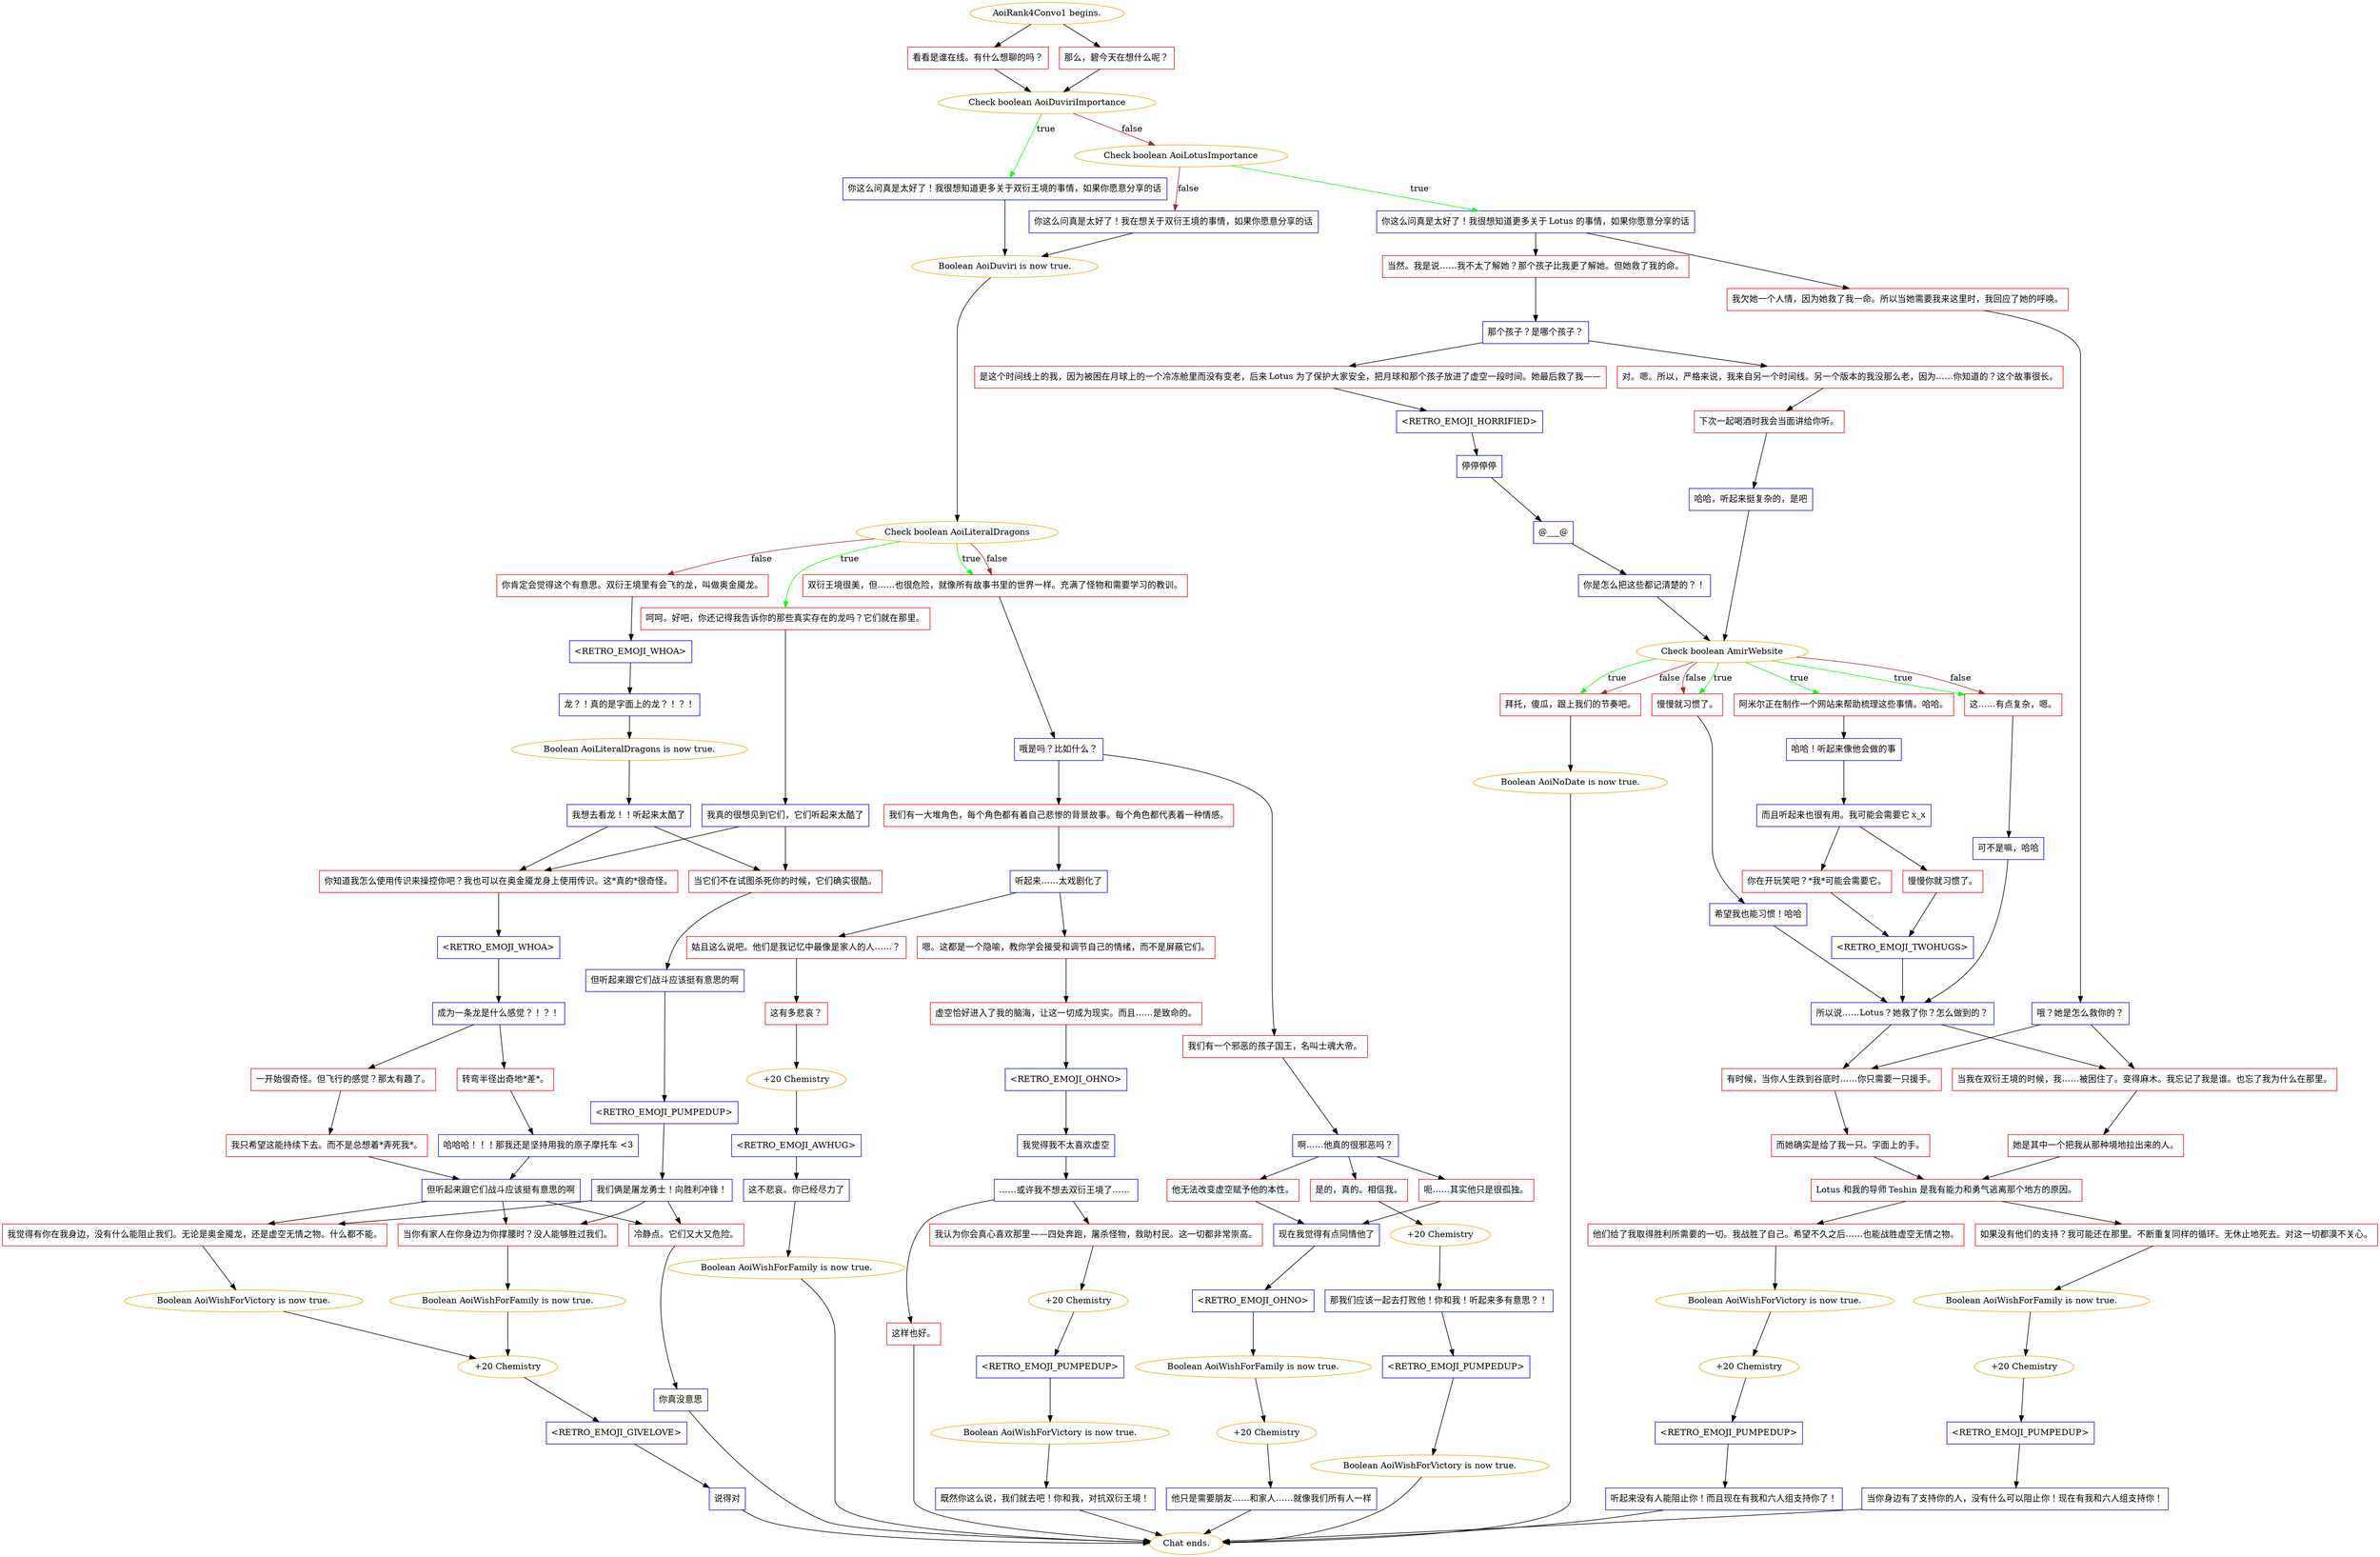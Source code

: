 digraph {
	"AoiRank4Convo1 begins." [color=orange];
		"AoiRank4Convo1 begins." -> j1845484586;
		"AoiRank4Convo1 begins." -> j3971160509;
	j1845484586 [label="看看是谁在线。有什么想聊的吗？",shape=box,color=red];
		j1845484586 -> j1809401539;
	j3971160509 [label="那么，碧今天在想什么呢？",shape=box,color=red];
		j3971160509 -> j1809401539;
	j1809401539 [label="Check boolean AoiDuviriImportance",color=orange];
		j1809401539 -> j2472399612 [label=true,color=green];
		j1809401539 -> j154481637 [label=false,color=brown];
	j2472399612 [label="你这么问真是太好了！我很想知道更多关于双衍王境的事情，如果你愿意分享的话",shape=box,color=blue];
		j2472399612 -> j2368671069;
	j154481637 [label="Check boolean AoiLotusImportance",color=orange];
		j154481637 -> j3313546141 [label=true,color=green];
		j154481637 -> j290865620 [label=false,color=brown];
	j2368671069 [label="Boolean AoiDuviri is now true.",color=orange];
		j2368671069 -> j3275037065;
	j3313546141 [label="你这么问真是太好了！我很想知道更多关于 Lotus 的事情，如果你愿意分享的话",shape=box,color=blue];
		j3313546141 -> j2883856505;
		j3313546141 -> j1745256877;
	j290865620 [label="你这么问真是太好了！我在想关于双衍王境的事情，如果你愿意分享的话",shape=box,color=blue];
		j290865620 -> j2368671069;
	j3275037065 [label="Check boolean AoiLiteralDragons",color=orange];
		j3275037065 -> j3445494194 [label=true,color=green];
		j3275037065 -> j845013319 [label=true,color=green];
		j3275037065 -> j658757717 [label=false,color=brown];
		j3275037065 -> j845013319 [label=false,color=brown];
	j2883856505 [label="当然。我是说……我不太了解她？那个孩子比我更了解她。但她救了我的命。",shape=box,color=red];
		j2883856505 -> j1315733699;
	j1745256877 [label="我欠她一个人情，因为她救了我一命。所以当她需要我来这里时，我回应了她的呼唤。",shape=box,color=red];
		j1745256877 -> j1596569852;
	j3445494194 [label="呵呵。好吧，你还记得我告诉你的那些真实存在的龙吗？它们就在那里。",shape=box,color=red];
		j3445494194 -> j1897471600;
	j845013319 [label="双衍王境很美，但……也很危险，就像所有故事书里的世界一样。充满了怪物和需要学习的教训。",shape=box,color=red];
		j845013319 -> j2053069572;
	j658757717 [label="你肯定会觉得这个有意思。双衍王境里有会飞的龙，叫做奥金魇龙。",shape=box,color=red];
		j658757717 -> j434494509;
	j1315733699 [label="那个孩子？是哪个孩子？",shape=box,color=blue];
		j1315733699 -> j217924400;
		j1315733699 -> j1621973861;
	j1596569852 [label="哦？她是怎么救你的？",shape=box,color=blue];
		j1596569852 -> j2060768073;
		j1596569852 -> j2202182303;
	j1897471600 [label="我真的很想见到它们，它们听起来太酷了",shape=box,color=blue];
		j1897471600 -> j4092144612;
		j1897471600 -> j677989006;
	j2053069572 [label="哦是吗？比如什么？",shape=box,color=blue];
		j2053069572 -> j3814123339;
		j2053069572 -> j1880599784;
	j434494509 [label="<RETRO_EMOJI_WHOA>",shape=box,color=blue];
		j434494509 -> j2352525173;
	j217924400 [label="是这个时间线上的我，因为被困在月球上的一个冷冻舱里而没有变老，后来 Lotus 为了保护大家安全，把月球和那个孩子放进了虚空一段时间。她最后救了我——",shape=box,color=red];
		j217924400 -> j3891598000;
	j1621973861 [label="对。嗯。所以，严格来说，我来自另一个时间线。另一个版本的我没那么老，因为……你知道的？这个故事很长。",shape=box,color=red];
		j1621973861 -> j598914611;
	j2060768073 [label="当我在双衍王境的时候，我……被困住了。变得麻木。我忘记了我是谁。也忘了我为什么在那里。",shape=box,color=red];
		j2060768073 -> j3170954462;
	j2202182303 [label="有时候，当你人生跌到谷底时……你只需要一只援手。",shape=box,color=red];
		j2202182303 -> j4245925155;
	j4092144612 [label="你知道我怎么使用传识来操控你吧？我也可以在奥金魇龙身上使用传识。这*真的*很奇怪。",shape=box,color=red];
		j4092144612 -> j3347595531;
	j677989006 [label="当它们不在试图杀死你的时候，它们确实很酷。",shape=box,color=red];
		j677989006 -> j4016918267;
	j3814123339 [label="我们有一个邪恶的孩子国王，名叫士魂大帝。",shape=box,color=red];
		j3814123339 -> j1973360416;
	j1880599784 [label="我们有一大堆角色，每个角色都有着自己悲惨的背景故事。每个角色都代表着一种情感。",shape=box,color=red];
		j1880599784 -> j38310950;
	j2352525173 [label="龙？！真的是字面上的龙？！？！",shape=box,color=blue];
		j2352525173 -> j3069269906;
	j3891598000 [label="<RETRO_EMOJI_HORRIFIED>",shape=box,color=blue];
		j3891598000 -> j1373341431;
	j598914611 [label="下次一起喝酒时我会当面讲给你听。",shape=box,color=red];
		j598914611 -> j3991710892;
	j3170954462 [label="她是其中一个把我从那种境地拉出来的人。",shape=box,color=red];
		j3170954462 -> j3964379175;
	j4245925155 [label="而她确实是给了我一只。字面上的手。",shape=box,color=red];
		j4245925155 -> j3964379175;
	j3347595531 [label="<RETRO_EMOJI_WHOA>",shape=box,color=blue];
		j3347595531 -> j2736776857;
	j4016918267 [label="但听起来跟它们战斗应该挺有意思的啊",shape=box,color=blue];
		j4016918267 -> j3964964033;
	j1973360416 [label="啊……他真的很邪恶吗？",shape=box,color=blue];
		j1973360416 -> j1471045281;
		j1973360416 -> j935179045;
		j1973360416 -> j978350074;
	j38310950 [label="听起来……太戏剧化了",shape=box,color=blue];
		j38310950 -> j3806042549;
		j38310950 -> j1566944443;
	j3069269906 [label="Boolean AoiLiteralDragons is now true.",color=orange];
		j3069269906 -> j608052430;
	j1373341431 [label="停停停停",shape=box,color=blue];
		j1373341431 -> j1844079032;
	j3991710892 [label="哈哈，听起来挺复杂的，是吧",shape=box,color=blue];
		j3991710892 -> j3403710368;
	j3964379175 [label="Lotus 和我的导师 Teshin 是我有能力和勇气逃离那个地方的原因。",shape=box,color=red];
		j3964379175 -> j3553854820;
		j3964379175 -> j958856218;
	j2736776857 [label="成为一条龙是什么感觉？！？！",shape=box,color=blue];
		j2736776857 -> j2655883801;
		j2736776857 -> j111122221;
	j3964964033 [label="<RETRO_EMOJI_PUMPEDUP>",shape=box,color=blue];
		j3964964033 -> j2275083046;
	j1471045281 [label="是的，真的。相信我。",shape=box,color=red];
		j1471045281 -> j1415752623;
	j935179045 [label="呃……其实他只是很孤独。",shape=box,color=red];
		j935179045 -> j2609150625;
	j978350074 [label="他无法改变虚空赋予他的本性。",shape=box,color=red];
		j978350074 -> j2609150625;
	j3806042549 [label="姑且这么说吧。他们是我记忆中最像是家人的人……？",shape=box,color=red];
		j3806042549 -> j620014659;
	j1566944443 [label="嗯。这都是一个隐喻，教你学会接受和调节自己的情绪，而不是屏蔽它们。",shape=box,color=red];
		j1566944443 -> j3820699823;
	j608052430 [label="我想去看龙！！听起来太酷了",shape=box,color=blue];
		j608052430 -> j4092144612;
		j608052430 -> j677989006;
	j1844079032 [label="@___@",shape=box,color=blue];
		j1844079032 -> j3772536316;
	j3403710368 [label="Check boolean AmirWebsite",color=orange];
		j3403710368 -> j1865538223 [label=true,color=green];
		j3403710368 -> j4181065003 [label=true,color=green];
		j3403710368 -> j1438813013 [label=true,color=green];
		j3403710368 -> j617549192 [label=true,color=green];
		j3403710368 -> j4181065003 [label=false,color=brown];
		j3403710368 -> j1438813013 [label=false,color=brown];
		j3403710368 -> j617549192 [label=false,color=brown];
	j3553854820 [label="如果没有他们的支持？我可能还在那里。不断重复同样的循环。无休止地死去。对这一切都漠不关心。",shape=box,color=red];
		j3553854820 -> j3286907148;
	j958856218 [label="他们给了我取得胜利所需要的一切。我战胜了自己。希望不久之后……也能战胜虚空无情之物。",shape=box,color=red];
		j958856218 -> j111683161;
	j2655883801 [label="转弯半径出奇地*差*。",shape=box,color=red];
		j2655883801 -> j1069947209;
	j111122221 [label="一开始很奇怪。但飞行的感觉？那太有趣了。",shape=box,color=red];
		j111122221 -> j1014686992;
	j2275083046 [label="我们俩是屠龙勇士！向胜利冲锋！",shape=box,color=blue];
		j2275083046 -> j1048234584;
		j2275083046 -> j649988997;
		j2275083046 -> j1954398561;
	j1415752623 [label="+20 Chemistry",color=orange];
		j1415752623 -> j857445766;
	j2609150625 [label="现在我觉得有点同情他了",shape=box,color=blue];
		j2609150625 -> j3081078512;
	j620014659 [label="这有多悲哀？",shape=box,color=red];
		j620014659 -> j1313673340;
	j3820699823 [label="虚空恰好进入了我的脑海，让这一切成为现实。而且……是致命的。",shape=box,color=red];
		j3820699823 -> j3613913374;
	j3772536316 [label="你是怎么把这些都记清楚的？！",shape=box,color=blue];
		j3772536316 -> j3403710368;
	j1865538223 [label="阿米尔正在制作一个网站来帮助梳理这些事情。哈哈。",shape=box,color=red];
		j1865538223 -> j2950926814;
	j4181065003 [label="这……有点复杂，嗯。",shape=box,color=red];
		j4181065003 -> j1845295854;
	j1438813013 [label="慢慢就习惯了。",shape=box,color=red];
		j1438813013 -> j3895787357;
	j617549192 [label="拜托，傻瓜，跟上我们的节奏吧。",shape=box,color=red];
		j617549192 -> j2246494386;
	j3286907148 [label="Boolean AoiWishForFamily is now true.",color=orange];
		j3286907148 -> j2133567545;
	j111683161 [label="Boolean AoiWishForVictory is now true.",color=orange];
		j111683161 -> j832199317;
	j1069947209 [label="哈哈哈！！！那我还是坚持用我的原子摩托车 <3",shape=box,color=blue];
		j1069947209 -> j3162356066;
	j1014686992 [label="我只希望这能持续下去。而不是总想着*弄死我*。",shape=box,color=red];
		j1014686992 -> j3162356066;
	j1048234584 [label="我觉得有你在我身边，没有什么能阻止我们。无论是奥金魇龙，还是虚空无情之物。什么都不能。",shape=box,color=red];
		j1048234584 -> j1328352703;
	j649988997 [label="当你有家人在你身边为你撑腰时？没人能够胜过我们。",shape=box,color=red];
		j649988997 -> j1455138264;
	j1954398561 [label="冷静点。它们又大又危险。",shape=box,color=red];
		j1954398561 -> j823165897;
	j857445766 [label="那我们应该一起去打败他！你和我！听起来多有意思？！",shape=box,color=blue];
		j857445766 -> j3272168861;
	j3081078512 [label="<RETRO_EMOJI_OHNO>",shape=box,color=blue];
		j3081078512 -> j3097715381;
	j1313673340 [label="+20 Chemistry",color=orange];
		j1313673340 -> j1513719023;
	j3613913374 [label="<RETRO_EMOJI_OHNO>",shape=box,color=blue];
		j3613913374 -> j2110482145;
	j2950926814 [label="哈哈！听起来像他会做的事",shape=box,color=blue];
		j2950926814 -> j1477700132;
	j1845295854 [label="可不是嘛，哈哈",shape=box,color=blue];
		j1845295854 -> j3066450904;
	j3895787357 [label="希望我也能习惯！哈哈",shape=box,color=blue];
		j3895787357 -> j3066450904;
	j2246494386 [label="Boolean AoiNoDate is now true.",color=orange];
		j2246494386 -> "Chat ends.";
	j2133567545 [label="+20 Chemistry",color=orange];
		j2133567545 -> j2351479773;
	j832199317 [label="+20 Chemistry",color=orange];
		j832199317 -> j3759523056;
	j3162356066 [label="但听起来跟它们战斗应该挺有意思的啊",shape=box,color=blue];
		j3162356066 -> j1048234584;
		j3162356066 -> j649988997;
		j3162356066 -> j1954398561;
	j1328352703 [label="Boolean AoiWishForVictory is now true.",color=orange];
		j1328352703 -> j1638067752;
	j1455138264 [label="Boolean AoiWishForFamily is now true.",color=orange];
		j1455138264 -> j1638067752;
	j823165897 [label="你真没意思",shape=box,color=blue];
		j823165897 -> "Chat ends.";
	j3272168861 [label="<RETRO_EMOJI_PUMPEDUP>",shape=box,color=blue];
		j3272168861 -> j1215465885;
	j3097715381 [label="Boolean AoiWishForFamily is now true.",color=orange];
		j3097715381 -> j3684023650;
	j1513719023 [label="<RETRO_EMOJI_AWHUG>",shape=box,color=blue];
		j1513719023 -> j3312340476;
	j2110482145 [label="我觉得我不太喜欢虚空",shape=box,color=blue];
		j2110482145 -> j1641284970;
	j1477700132 [label="而且听起来也很有用。我可能会需要它 x_x",shape=box,color=blue];
		j1477700132 -> j3565546640;
		j1477700132 -> j67310763;
	j3066450904 [label="所以说……Lotus？她救了你？怎么做到的？",shape=box,color=blue];
		j3066450904 -> j2060768073;
		j3066450904 -> j2202182303;
	"Chat ends." [color=orange];
	j2351479773 [label="<RETRO_EMOJI_PUMPEDUP>",shape=box,color=blue];
		j2351479773 -> j911830808;
	j3759523056 [label="<RETRO_EMOJI_PUMPEDUP>",shape=box,color=blue];
		j3759523056 -> j3132339021;
	j1638067752 [label="+20 Chemistry",color=orange];
		j1638067752 -> j631315824;
	j1215465885 [label="Boolean AoiWishForVictory is now true.",color=orange];
		j1215465885 -> "Chat ends.";
	j3684023650 [label="+20 Chemistry",color=orange];
		j3684023650 -> j867061183;
	j3312340476 [label="这不悲哀。你已经尽力了",shape=box,color=blue];
		j3312340476 -> j3844152326;
	j1641284970 [label="……或许我不想去双衍王境了…… ",shape=box,color=blue];
		j1641284970 -> j3606037642;
		j1641284970 -> j2717408809;
	j3565546640 [label="你在开玩笑吧？*我*可能会需要它。",shape=box,color=red];
		j3565546640 -> j2864468529;
	j67310763 [label="慢慢你就习惯了。",shape=box,color=red];
		j67310763 -> j2864468529;
	j911830808 [label="当你身边有了支持你的人，没有什么可以阻止你！现在有我和六人组支持你！",shape=box,color=blue];
		j911830808 -> "Chat ends.";
	j3132339021 [label="听起来没有人能阻止你！而且现在有我和六人组支持你了！",shape=box,color=blue];
		j3132339021 -> "Chat ends.";
	j631315824 [label="<RETRO_EMOJI_GIVELOVE>",shape=box,color=blue];
		j631315824 -> j3604497318;
	j867061183 [label="他只是需要朋友……和家人……就像我们所有人一样",shape=box,color=blue];
		j867061183 -> "Chat ends.";
	j3844152326 [label="Boolean AoiWishForFamily is now true.",color=orange];
		j3844152326 -> "Chat ends.";
	j3606037642 [label="这样也好。",shape=box,color=red];
		j3606037642 -> "Chat ends.";
	j2717408809 [label="我认为你会真心喜欢那里——四处奔跑，屠杀怪物，救助村民。这一切都非常崇高。",shape=box,color=red];
		j2717408809 -> j1898736441;
	j2864468529 [label="<RETRO_EMOJI_TWOHUGS>",shape=box,color=blue];
		j2864468529 -> j3066450904;
	j3604497318 [label="说得对",shape=box,color=blue];
		j3604497318 -> "Chat ends.";
	j1898736441 [label="+20 Chemistry",color=orange];
		j1898736441 -> j3003629564;
	j3003629564 [label="<RETRO_EMOJI_PUMPEDUP>",shape=box,color=blue];
		j3003629564 -> j4056578287;
	j4056578287 [label="Boolean AoiWishForVictory is now true.",color=orange];
		j4056578287 -> j1333589532;
	j1333589532 [label="既然你这么说，我们就去吧！你和我，对抗双衍王境！",shape=box,color=blue];
		j1333589532 -> "Chat ends.";
}